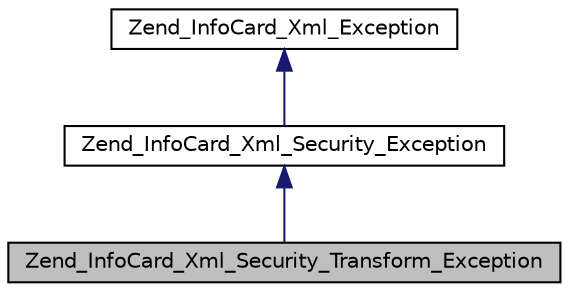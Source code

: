 digraph G
{
  edge [fontname="Helvetica",fontsize="10",labelfontname="Helvetica",labelfontsize="10"];
  node [fontname="Helvetica",fontsize="10",shape=record];
  Node1 [label="Zend_InfoCard_Xml_Security_Transform_Exception",height=0.2,width=0.4,color="black", fillcolor="grey75", style="filled" fontcolor="black"];
  Node2 -> Node1 [dir="back",color="midnightblue",fontsize="10",style="solid",fontname="Helvetica"];
  Node2 [label="Zend_InfoCard_Xml_Security_Exception",height=0.2,width=0.4,color="black", fillcolor="white", style="filled",URL="$class_zend___info_card___xml___security___exception.html"];
  Node3 -> Node2 [dir="back",color="midnightblue",fontsize="10",style="solid",fontname="Helvetica"];
  Node3 [label="Zend_InfoCard_Xml_Exception",height=0.2,width=0.4,color="black", fillcolor="white", style="filled",URL="$class_zend___info_card___xml___exception.html"];
}

